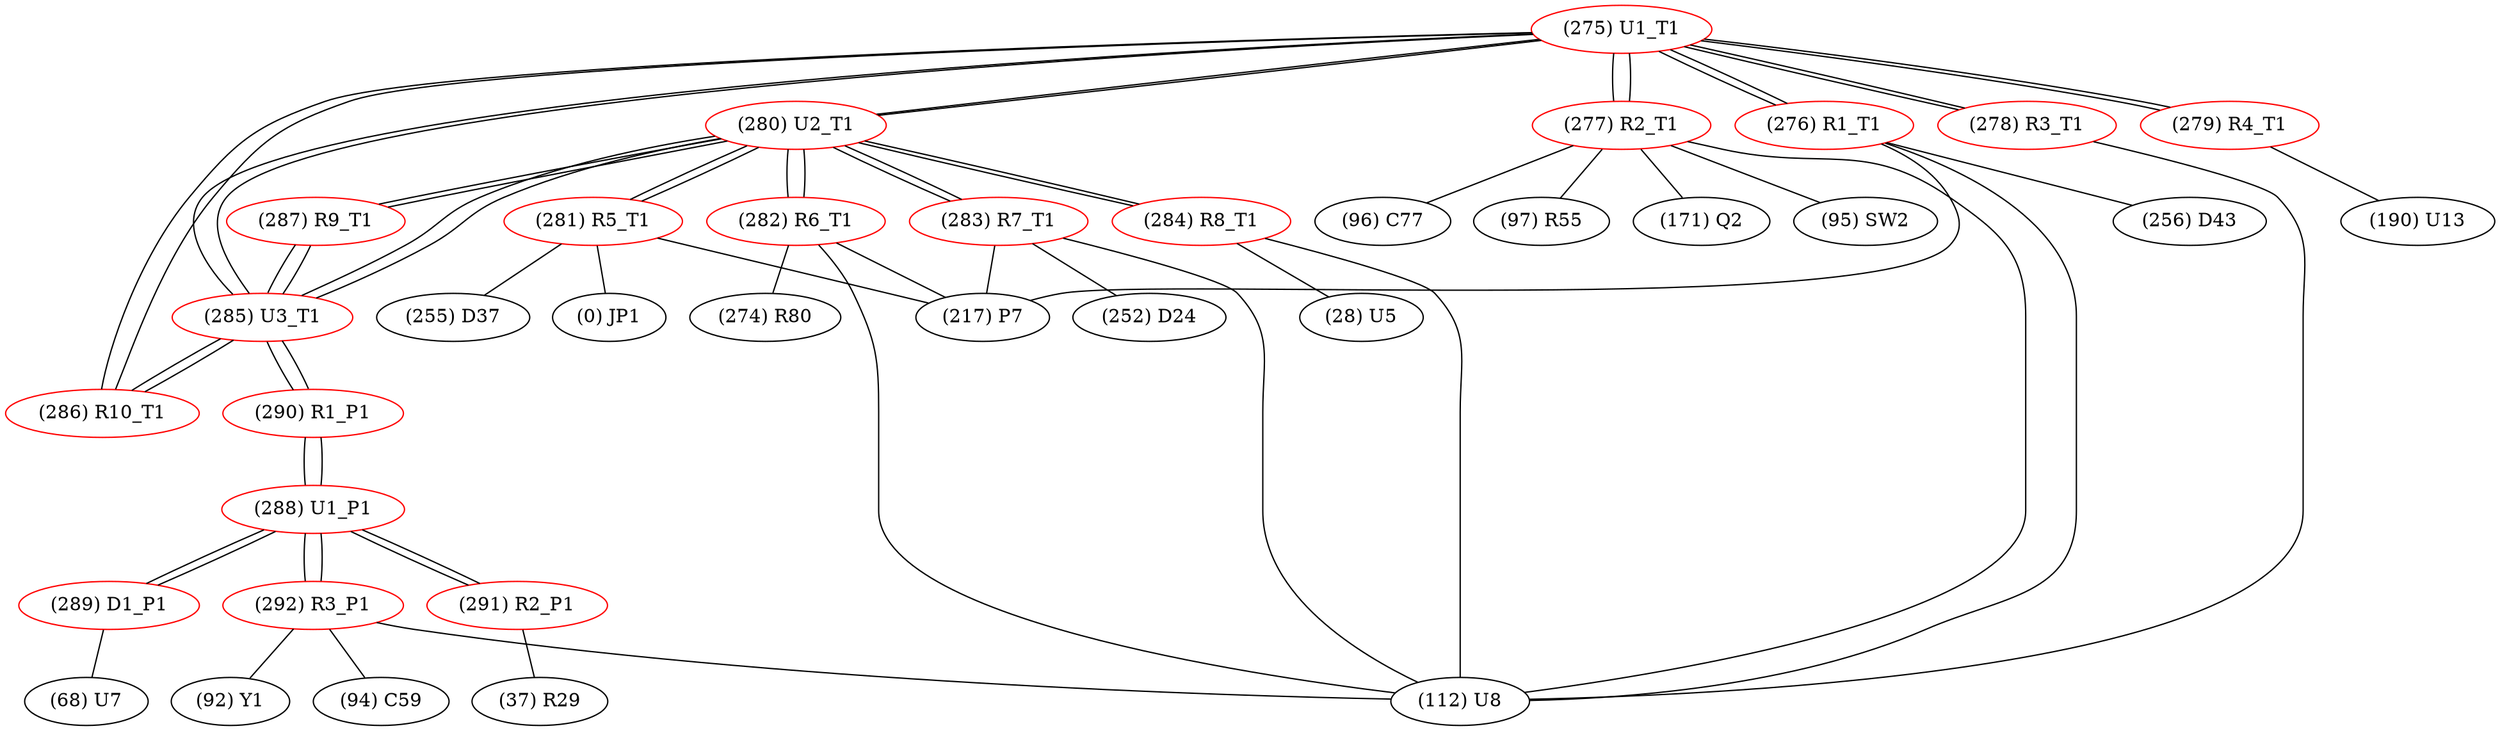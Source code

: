 graph {
	275 [label="(275) U1_T1" color=red]
	280 [label="(280) U2_T1"]
	285 [label="(285) U3_T1"]
	286 [label="(286) R10_T1"]
	279 [label="(279) R4_T1"]
	277 [label="(277) R2_T1"]
	278 [label="(278) R3_T1"]
	276 [label="(276) R1_T1"]
	276 [label="(276) R1_T1" color=red]
	112 [label="(112) U8"]
	256 [label="(256) D43"]
	217 [label="(217) P7"]
	275 [label="(275) U1_T1"]
	277 [label="(277) R2_T1" color=red]
	97 [label="(97) R55"]
	112 [label="(112) U8"]
	171 [label="(171) Q2"]
	95 [label="(95) SW2"]
	96 [label="(96) C77"]
	275 [label="(275) U1_T1"]
	278 [label="(278) R3_T1" color=red]
	112 [label="(112) U8"]
	275 [label="(275) U1_T1"]
	279 [label="(279) R4_T1" color=red]
	190 [label="(190) U13"]
	275 [label="(275) U1_T1"]
	280 [label="(280) U2_T1" color=red]
	283 [label="(283) R7_T1"]
	284 [label="(284) R8_T1"]
	281 [label="(281) R5_T1"]
	282 [label="(282) R6_T1"]
	285 [label="(285) U3_T1"]
	275 [label="(275) U1_T1"]
	287 [label="(287) R9_T1"]
	281 [label="(281) R5_T1" color=red]
	217 [label="(217) P7"]
	0 [label="(0) JP1"]
	255 [label="(255) D37"]
	280 [label="(280) U2_T1"]
	282 [label="(282) R6_T1" color=red]
	112 [label="(112) U8"]
	274 [label="(274) R80"]
	217 [label="(217) P7"]
	280 [label="(280) U2_T1"]
	283 [label="(283) R7_T1" color=red]
	217 [label="(217) P7"]
	112 [label="(112) U8"]
	252 [label="(252) D24"]
	280 [label="(280) U2_T1"]
	284 [label="(284) R8_T1" color=red]
	28 [label="(28) U5"]
	112 [label="(112) U8"]
	280 [label="(280) U2_T1"]
	285 [label="(285) U3_T1" color=red]
	280 [label="(280) U2_T1"]
	275 [label="(275) U1_T1"]
	287 [label="(287) R9_T1"]
	286 [label="(286) R10_T1"]
	290 [label="(290) R1_P1"]
	286 [label="(286) R10_T1" color=red]
	285 [label="(285) U3_T1"]
	275 [label="(275) U1_T1"]
	287 [label="(287) R9_T1" color=red]
	280 [label="(280) U2_T1"]
	285 [label="(285) U3_T1"]
	288 [label="(288) U1_P1" color=red]
	289 [label="(289) D1_P1"]
	291 [label="(291) R2_P1"]
	292 [label="(292) R3_P1"]
	290 [label="(290) R1_P1"]
	289 [label="(289) D1_P1" color=red]
	68 [label="(68) U7"]
	288 [label="(288) U1_P1"]
	290 [label="(290) R1_P1" color=red]
	285 [label="(285) U3_T1"]
	288 [label="(288) U1_P1"]
	291 [label="(291) R2_P1" color=red]
	37 [label="(37) R29"]
	288 [label="(288) U1_P1"]
	292 [label="(292) R3_P1" color=red]
	94 [label="(94) C59"]
	92 [label="(92) Y1"]
	112 [label="(112) U8"]
	288 [label="(288) U1_P1"]
	275 -- 280
	275 -- 285
	275 -- 286
	275 -- 279
	275 -- 277
	275 -- 278
	275 -- 276
	276 -- 112
	276 -- 256
	276 -- 217
	276 -- 275
	277 -- 97
	277 -- 112
	277 -- 171
	277 -- 95
	277 -- 96
	277 -- 275
	278 -- 112
	278 -- 275
	279 -- 190
	279 -- 275
	280 -- 283
	280 -- 284
	280 -- 281
	280 -- 282
	280 -- 285
	280 -- 275
	280 -- 287
	281 -- 217
	281 -- 0
	281 -- 255
	281 -- 280
	282 -- 112
	282 -- 274
	282 -- 217
	282 -- 280
	283 -- 217
	283 -- 112
	283 -- 252
	283 -- 280
	284 -- 28
	284 -- 112
	284 -- 280
	285 -- 280
	285 -- 275
	285 -- 287
	285 -- 286
	285 -- 290
	286 -- 285
	286 -- 275
	287 -- 280
	287 -- 285
	288 -- 289
	288 -- 291
	288 -- 292
	288 -- 290
	289 -- 68
	289 -- 288
	290 -- 285
	290 -- 288
	291 -- 37
	291 -- 288
	292 -- 94
	292 -- 92
	292 -- 112
	292 -- 288
}